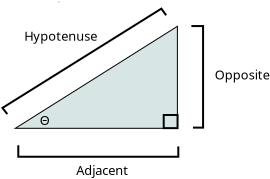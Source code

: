 <?xml version="1.0" encoding="UTF-8"?>
<dia:diagram xmlns:dia="http://www.lysator.liu.se/~alla/dia/">
  <dia:layer name="Background" visible="true" active="true">
    <dia:object type="Geometric - Right Angle Triangle" version="1" id="O0">
      <dia:attribute name="obj_pos">
        <dia:point val="1.856,6.925"/>
      </dia:attribute>
      <dia:attribute name="obj_bb">
        <dia:rectangle val="1.684,6.835;10.009,12.075"/>
      </dia:attribute>
      <dia:attribute name="meta">
        <dia:composite type="dict"/>
      </dia:attribute>
      <dia:attribute name="elem_corner">
        <dia:point val="1.856,6.925"/>
      </dia:attribute>
      <dia:attribute name="elem_width">
        <dia:real val="8.104"/>
      </dia:attribute>
      <dia:attribute name="elem_height">
        <dia:real val="5.101"/>
      </dia:attribute>
      <dia:attribute name="line_width">
        <dia:real val="0.099"/>
      </dia:attribute>
      <dia:attribute name="line_colour">
        <dia:color val="#000000"/>
      </dia:attribute>
      <dia:attribute name="fill_colour">
        <dia:color val="#d8e5e5"/>
      </dia:attribute>
      <dia:attribute name="show_background">
        <dia:boolean val="true"/>
      </dia:attribute>
      <dia:attribute name="line_style">
        <dia:enum val="0"/>
        <dia:real val="1"/>
      </dia:attribute>
      <dia:attribute name="flip_horizontal">
        <dia:boolean val="true"/>
      </dia:attribute>
      <dia:attribute name="flip_vertical">
        <dia:boolean val="false"/>
      </dia:attribute>
      <dia:attribute name="subscale">
        <dia:real val="1"/>
      </dia:attribute>
    </dia:object>
    <dia:object type="Standard - Text" version="1" id="O1">
      <dia:attribute name="obj_pos">
        <dia:point val="5.987,6.261"/>
      </dia:attribute>
      <dia:attribute name="obj_bb">
        <dia:rectangle val="5.968,5.602;5.987,6.432"/>
      </dia:attribute>
      <dia:attribute name="text">
        <dia:composite type="text">
          <dia:attribute name="string">
            <dia:string>##</dia:string>
          </dia:attribute>
          <dia:attribute name="font">
            <dia:font family="sans" style="0" name="Helvetica"/>
          </dia:attribute>
          <dia:attribute name="height">
            <dia:real val="0.8"/>
          </dia:attribute>
          <dia:attribute name="pos">
            <dia:point val="5.987,6.261"/>
          </dia:attribute>
          <dia:attribute name="color">
            <dia:color val="#000000"/>
          </dia:attribute>
          <dia:attribute name="alignment">
            <dia:enum val="0"/>
          </dia:attribute>
        </dia:composite>
      </dia:attribute>
      <dia:attribute name="valign">
        <dia:enum val="3"/>
      </dia:attribute>
    </dia:object>
    <dia:object type="Standard - Text" version="1" id="O2">
      <dia:attribute name="obj_pos">
        <dia:point val="2.308,7.652"/>
      </dia:attribute>
      <dia:attribute name="obj_bb">
        <dia:rectangle val="2.308,7.012;5.653,7.784"/>
      </dia:attribute>
      <dia:attribute name="text">
        <dia:composite type="text">
          <dia:attribute name="string">
            <dia:string>#Hypotenuse#</dia:string>
          </dia:attribute>
          <dia:attribute name="font">
            <dia:font family="sans" style="0" name="Helvetica"/>
          </dia:attribute>
          <dia:attribute name="height">
            <dia:real val="0.8"/>
          </dia:attribute>
          <dia:attribute name="pos">
            <dia:point val="2.308,7.652"/>
          </dia:attribute>
          <dia:attribute name="color">
            <dia:color val="#000000"/>
          </dia:attribute>
          <dia:attribute name="alignment">
            <dia:enum val="0"/>
          </dia:attribute>
        </dia:composite>
      </dia:attribute>
      <dia:attribute name="valign">
        <dia:enum val="3"/>
      </dia:attribute>
    </dia:object>
    <dia:object type="Standard - Text" version="1" id="O3">
      <dia:attribute name="obj_pos">
        <dia:point val="5.072,10.435"/>
      </dia:attribute>
      <dia:attribute name="obj_bb">
        <dia:rectangle val="5.072,9.795;5.072,10.568"/>
      </dia:attribute>
      <dia:attribute name="text">
        <dia:composite type="text">
          <dia:attribute name="string">
            <dia:string>##</dia:string>
          </dia:attribute>
          <dia:attribute name="font">
            <dia:font family="sans" style="0" name="Helvetica"/>
          </dia:attribute>
          <dia:attribute name="height">
            <dia:real val="0.8"/>
          </dia:attribute>
          <dia:attribute name="pos">
            <dia:point val="5.072,10.435"/>
          </dia:attribute>
          <dia:attribute name="color">
            <dia:color val="#000000"/>
          </dia:attribute>
          <dia:attribute name="alignment">
            <dia:enum val="0"/>
          </dia:attribute>
        </dia:composite>
      </dia:attribute>
      <dia:attribute name="valign">
        <dia:enum val="3"/>
      </dia:attribute>
    </dia:object>
    <dia:object type="Standard - Text" version="1" id="O4">
      <dia:attribute name="obj_pos">
        <dia:point val="4.906,14.359"/>
      </dia:attribute>
      <dia:attribute name="obj_bb">
        <dia:rectangle val="4.906,13.719;7.376,14.491"/>
      </dia:attribute>
      <dia:attribute name="text">
        <dia:composite type="text">
          <dia:attribute name="string">
            <dia:string>#Adjacent#</dia:string>
          </dia:attribute>
          <dia:attribute name="font">
            <dia:font family="sans" style="0" name="Helvetica"/>
          </dia:attribute>
          <dia:attribute name="height">
            <dia:real val="0.8"/>
          </dia:attribute>
          <dia:attribute name="pos">
            <dia:point val="4.906,14.359"/>
          </dia:attribute>
          <dia:attribute name="color">
            <dia:color val="#000000"/>
          </dia:attribute>
          <dia:attribute name="alignment">
            <dia:enum val="0"/>
          </dia:attribute>
        </dia:composite>
      </dia:attribute>
      <dia:attribute name="valign">
        <dia:enum val="3"/>
      </dia:attribute>
    </dia:object>
    <dia:object type="Standard - Text" version="1" id="O5">
      <dia:attribute name="obj_pos">
        <dia:point val="11.832,9.58"/>
      </dia:attribute>
      <dia:attribute name="obj_bb">
        <dia:rectangle val="11.832,8.94;14.327,9.713"/>
      </dia:attribute>
      <dia:attribute name="text">
        <dia:composite type="text">
          <dia:attribute name="string">
            <dia:string>#Opposite#</dia:string>
          </dia:attribute>
          <dia:attribute name="font">
            <dia:font family="sans" style="0" name="Helvetica"/>
          </dia:attribute>
          <dia:attribute name="height">
            <dia:real val="0.8"/>
          </dia:attribute>
          <dia:attribute name="pos">
            <dia:point val="11.832,9.58"/>
          </dia:attribute>
          <dia:attribute name="color">
            <dia:color val="#000000"/>
          </dia:attribute>
          <dia:attribute name="alignment">
            <dia:enum val="0"/>
          </dia:attribute>
        </dia:composite>
      </dia:attribute>
      <dia:attribute name="valign">
        <dia:enum val="3"/>
      </dia:attribute>
    </dia:object>
    <dia:object type="Standard - Text" version="1" id="O6">
      <dia:attribute name="obj_pos">
        <dia:point val="3.077,11.855"/>
      </dia:attribute>
      <dia:attribute name="obj_bb">
        <dia:rectangle val="3.077,11.215;3.529,11.988"/>
      </dia:attribute>
      <dia:attribute name="text">
        <dia:composite type="text">
          <dia:attribute name="string">
            <dia:string>#Θ#</dia:string>
          </dia:attribute>
          <dia:attribute name="font">
            <dia:font family="sans" style="0" name="Helvetica"/>
          </dia:attribute>
          <dia:attribute name="height">
            <dia:real val="0.8"/>
          </dia:attribute>
          <dia:attribute name="pos">
            <dia:point val="3.077,11.855"/>
          </dia:attribute>
          <dia:attribute name="color">
            <dia:color val="#000000"/>
          </dia:attribute>
          <dia:attribute name="alignment">
            <dia:enum val="0"/>
          </dia:attribute>
        </dia:composite>
      </dia:attribute>
      <dia:attribute name="valign">
        <dia:enum val="3"/>
      </dia:attribute>
    </dia:object>
    <dia:object type="Standard - Box" version="0" id="O7">
      <dia:attribute name="obj_pos">
        <dia:point val="9.276,11.359"/>
      </dia:attribute>
      <dia:attribute name="obj_bb">
        <dia:rectangle val="9.226,11.309;10.017,12.067"/>
      </dia:attribute>
      <dia:attribute name="elem_corner">
        <dia:point val="9.276,11.359"/>
      </dia:attribute>
      <dia:attribute name="elem_width">
        <dia:real val="0.692"/>
      </dia:attribute>
      <dia:attribute name="elem_height">
        <dia:real val="0.658"/>
      </dia:attribute>
      <dia:attribute name="border_width">
        <dia:real val="0.099"/>
      </dia:attribute>
      <dia:attribute name="inner_color">
        <dia:color val="#d8e5e5"/>
      </dia:attribute>
      <dia:attribute name="show_background">
        <dia:boolean val="true"/>
      </dia:attribute>
    </dia:object>
    <dia:object type="Standard - ZigZagLine" version="1" id="O8">
      <dia:attribute name="obj_pos">
        <dia:point val="2.005,12.874"/>
      </dia:attribute>
      <dia:attribute name="obj_bb">
        <dia:rectangle val="1.955,12.824;10.056,13.497"/>
      </dia:attribute>
      <dia:attribute name="orth_points">
        <dia:point val="2.005,12.874"/>
        <dia:point val="2.005,12.874"/>
        <dia:point val="2.005,13.447"/>
        <dia:point val="10.006,13.447"/>
        <dia:point val="10.006,12.931"/>
        <dia:point val="10.006,12.931"/>
      </dia:attribute>
      <dia:attribute name="orth_orient">
        <dia:enum val="0"/>
        <dia:enum val="1"/>
        <dia:enum val="0"/>
        <dia:enum val="1"/>
        <dia:enum val="0"/>
      </dia:attribute>
      <dia:attribute name="autorouting">
        <dia:boolean val="false"/>
      </dia:attribute>
    </dia:object>
    <dia:object type="Standard - ZigZagLine" version="1" id="O9">
      <dia:attribute name="obj_pos">
        <dia:point val="10.739,11.991"/>
      </dia:attribute>
      <dia:attribute name="obj_bb">
        <dia:rectangle val="10.609,6.863;11.294,12.041"/>
      </dia:attribute>
      <dia:attribute name="orth_points">
        <dia:point val="10.739,11.991"/>
        <dia:point val="11.244,11.991"/>
        <dia:point val="11.244,10.604"/>
        <dia:point val="11.244,10.604"/>
        <dia:point val="11.244,6.913"/>
        <dia:point val="10.659,6.913"/>
      </dia:attribute>
      <dia:attribute name="orth_orient">
        <dia:enum val="0"/>
        <dia:enum val="1"/>
        <dia:enum val="0"/>
        <dia:enum val="1"/>
        <dia:enum val="0"/>
      </dia:attribute>
      <dia:attribute name="autorouting">
        <dia:boolean val="false"/>
      </dia:attribute>
    </dia:object>
    <dia:object type="Standard - PolyLine" version="0" id="O10">
      <dia:attribute name="obj_pos">
        <dia:point val="4.034,5.71"/>
      </dia:attribute>
      <dia:attribute name="obj_bb">
        <dia:rectangle val="3.984,5.66;4.095,5.76"/>
      </dia:attribute>
      <dia:attribute name="poly_points">
        <dia:point val="4.034,5.71"/>
        <dia:point val="4.045,5.71"/>
      </dia:attribute>
    </dia:object>
    <dia:object type="Standard - PolyLine" version="0" id="O11">
      <dia:attribute name="obj_pos">
        <dia:point val="1.776,11.716"/>
      </dia:attribute>
      <dia:attribute name="obj_bb">
        <dia:rectangle val="1.776,11.716;1.776,11.716"/>
      </dia:attribute>
      <dia:attribute name="poly_points">
        <dia:point val="1.776,11.716"/>
        <dia:point val="1.776,11.716"/>
      </dia:attribute>
    </dia:object>
    <dia:object type="Standard - PolyLine" version="0" id="O12">
      <dia:attribute name="obj_pos">
        <dia:point val="1.455,11.315"/>
      </dia:attribute>
      <dia:attribute name="obj_bb">
        <dia:rectangle val="1.175,5.975;9.468,11.385"/>
      </dia:attribute>
      <dia:attribute name="poly_points">
        <dia:point val="1.455,11.315"/>
        <dia:point val="1.214,11.005"/>
        <dia:point val="9.158,6.042"/>
        <dia:point val="9.398,6.374"/>
      </dia:attribute>
    </dia:object>
  </dia:layer>
</dia:diagram>
